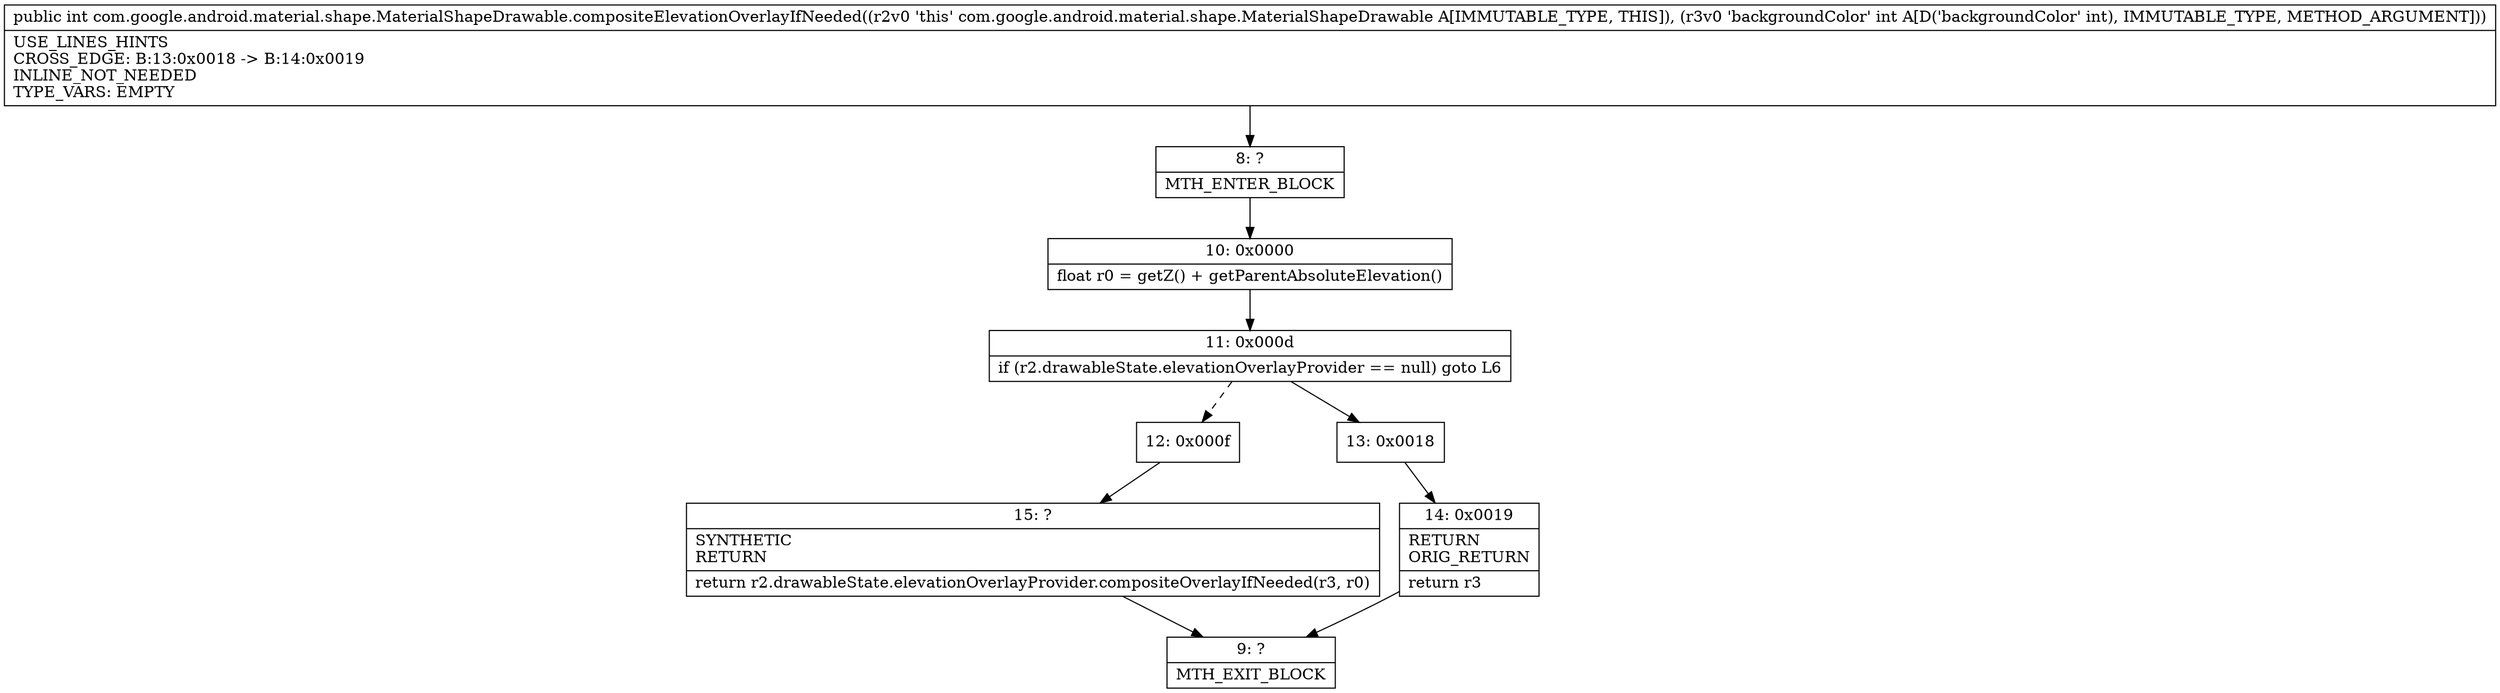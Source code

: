 digraph "CFG forcom.google.android.material.shape.MaterialShapeDrawable.compositeElevationOverlayIfNeeded(I)I" {
Node_8 [shape=record,label="{8\:\ ?|MTH_ENTER_BLOCK\l}"];
Node_10 [shape=record,label="{10\:\ 0x0000|float r0 = getZ() + getParentAbsoluteElevation()\l}"];
Node_11 [shape=record,label="{11\:\ 0x000d|if (r2.drawableState.elevationOverlayProvider == null) goto L6\l}"];
Node_12 [shape=record,label="{12\:\ 0x000f}"];
Node_15 [shape=record,label="{15\:\ ?|SYNTHETIC\lRETURN\l|return r2.drawableState.elevationOverlayProvider.compositeOverlayIfNeeded(r3, r0)\l}"];
Node_9 [shape=record,label="{9\:\ ?|MTH_EXIT_BLOCK\l}"];
Node_13 [shape=record,label="{13\:\ 0x0018}"];
Node_14 [shape=record,label="{14\:\ 0x0019|RETURN\lORIG_RETURN\l|return r3\l}"];
MethodNode[shape=record,label="{public int com.google.android.material.shape.MaterialShapeDrawable.compositeElevationOverlayIfNeeded((r2v0 'this' com.google.android.material.shape.MaterialShapeDrawable A[IMMUTABLE_TYPE, THIS]), (r3v0 'backgroundColor' int A[D('backgroundColor' int), IMMUTABLE_TYPE, METHOD_ARGUMENT]))  | USE_LINES_HINTS\lCROSS_EDGE: B:13:0x0018 \-\> B:14:0x0019\lINLINE_NOT_NEEDED\lTYPE_VARS: EMPTY\l}"];
MethodNode -> Node_8;Node_8 -> Node_10;
Node_10 -> Node_11;
Node_11 -> Node_12[style=dashed];
Node_11 -> Node_13;
Node_12 -> Node_15;
Node_15 -> Node_9;
Node_13 -> Node_14;
Node_14 -> Node_9;
}

